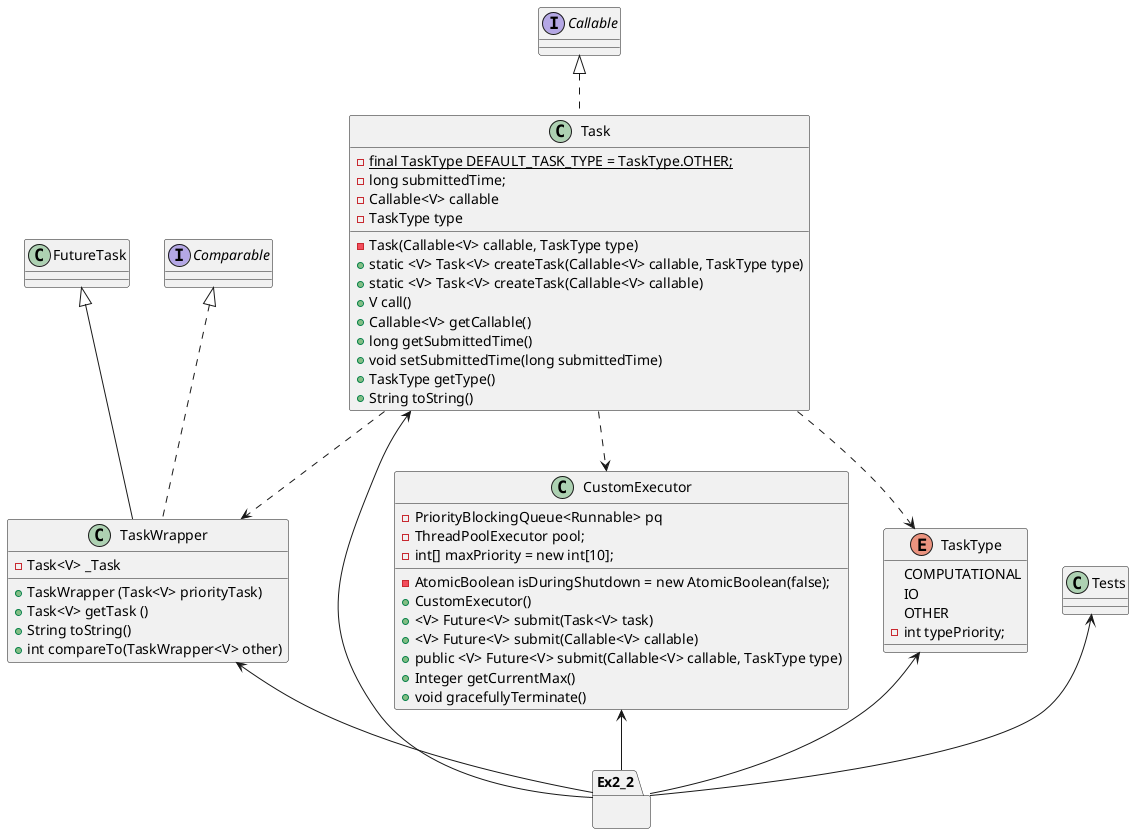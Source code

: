 @startuml
CustomExecutor <-- Ex2_2
Task <-- Ex2_2
TaskWrapper <-- Ex2_2
TaskType <-- Ex2_2
Tests <-- Ex2_2
Task ..> CustomExecutor
Task ..> TaskType
Task ..> TaskWrapper



package Ex2_2{

}

class CustomExecutor {
 - PriorityBlockingQueue<Runnable> pq
   - ThreadPoolExecutor pool;
   - AtomicBoolean isDuringShutdown = new AtomicBoolean(false);
- int[] maxPriority = new int[10];
+ CustomExecutor()
     + <V> Future<V> submit(Task<V> task)
     + <V> Future<V> submit(Callable<V> callable)
    + public <V> Future<V> submit(Callable<V> callable, TaskType type)
    + Integer getCurrentMax()
    + void gracefullyTerminate()
}

class Task implements Callable{
- {static} final TaskType DEFAULT_TASK_TYPE = TaskType.OTHER;
- long submittedTime;
- Callable<V> callable
- TaskType type
- Task(Callable<V> callable, TaskType type)
+ static <V> Task<V> createTask(Callable<V> callable, TaskType type)
+ static <V> Task<V> createTask(Callable<V> callable)
+ V call()
+ Callable<V> getCallable()
+ long getSubmittedTime()
+ void setSubmittedTime(long submittedTime)
+ TaskType getType()
+ String toString()
}

enum TaskType{
    COMPUTATIONAL
    IO
    OTHER
    - int typePriority;
}

class TaskWrapper extends FutureTask implements Comparable{
- Task<V> _Task
+ TaskWrapper (Task<V> priorityTask)
+ Task<V> getTask ()
+ String toString()
+ int compareTo(TaskWrapper<V> other)
}


@enduml